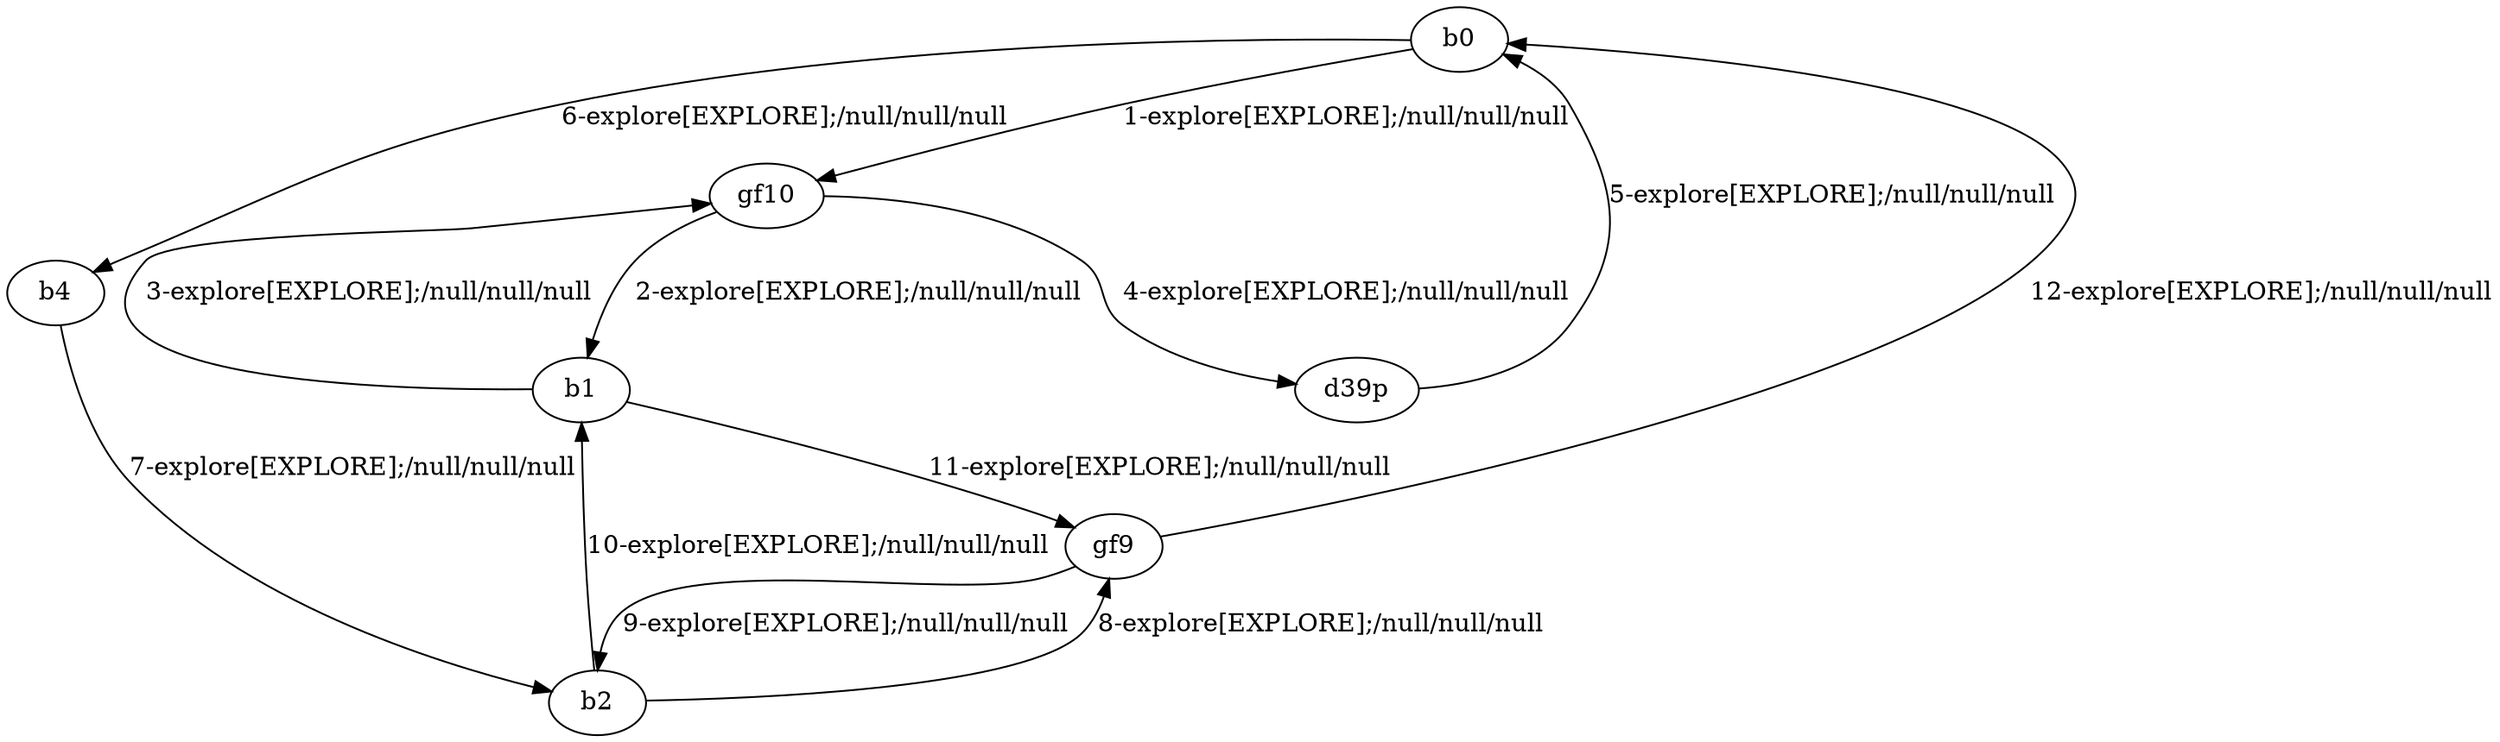 # Total number of goals covered by this test: 1
# b1 --> gf9

digraph g {
"b0" -> "gf10" [label = "1-explore[EXPLORE];/null/null/null"];
"gf10" -> "b1" [label = "2-explore[EXPLORE];/null/null/null"];
"b1" -> "gf10" [label = "3-explore[EXPLORE];/null/null/null"];
"gf10" -> "d39p" [label = "4-explore[EXPLORE];/null/null/null"];
"d39p" -> "b0" [label = "5-explore[EXPLORE];/null/null/null"];
"b0" -> "b4" [label = "6-explore[EXPLORE];/null/null/null"];
"b4" -> "b2" [label = "7-explore[EXPLORE];/null/null/null"];
"b2" -> "gf9" [label = "8-explore[EXPLORE];/null/null/null"];
"gf9" -> "b2" [label = "9-explore[EXPLORE];/null/null/null"];
"b2" -> "b1" [label = "10-explore[EXPLORE];/null/null/null"];
"b1" -> "gf9" [label = "11-explore[EXPLORE];/null/null/null"];
"gf9" -> "b0" [label = "12-explore[EXPLORE];/null/null/null"];
}